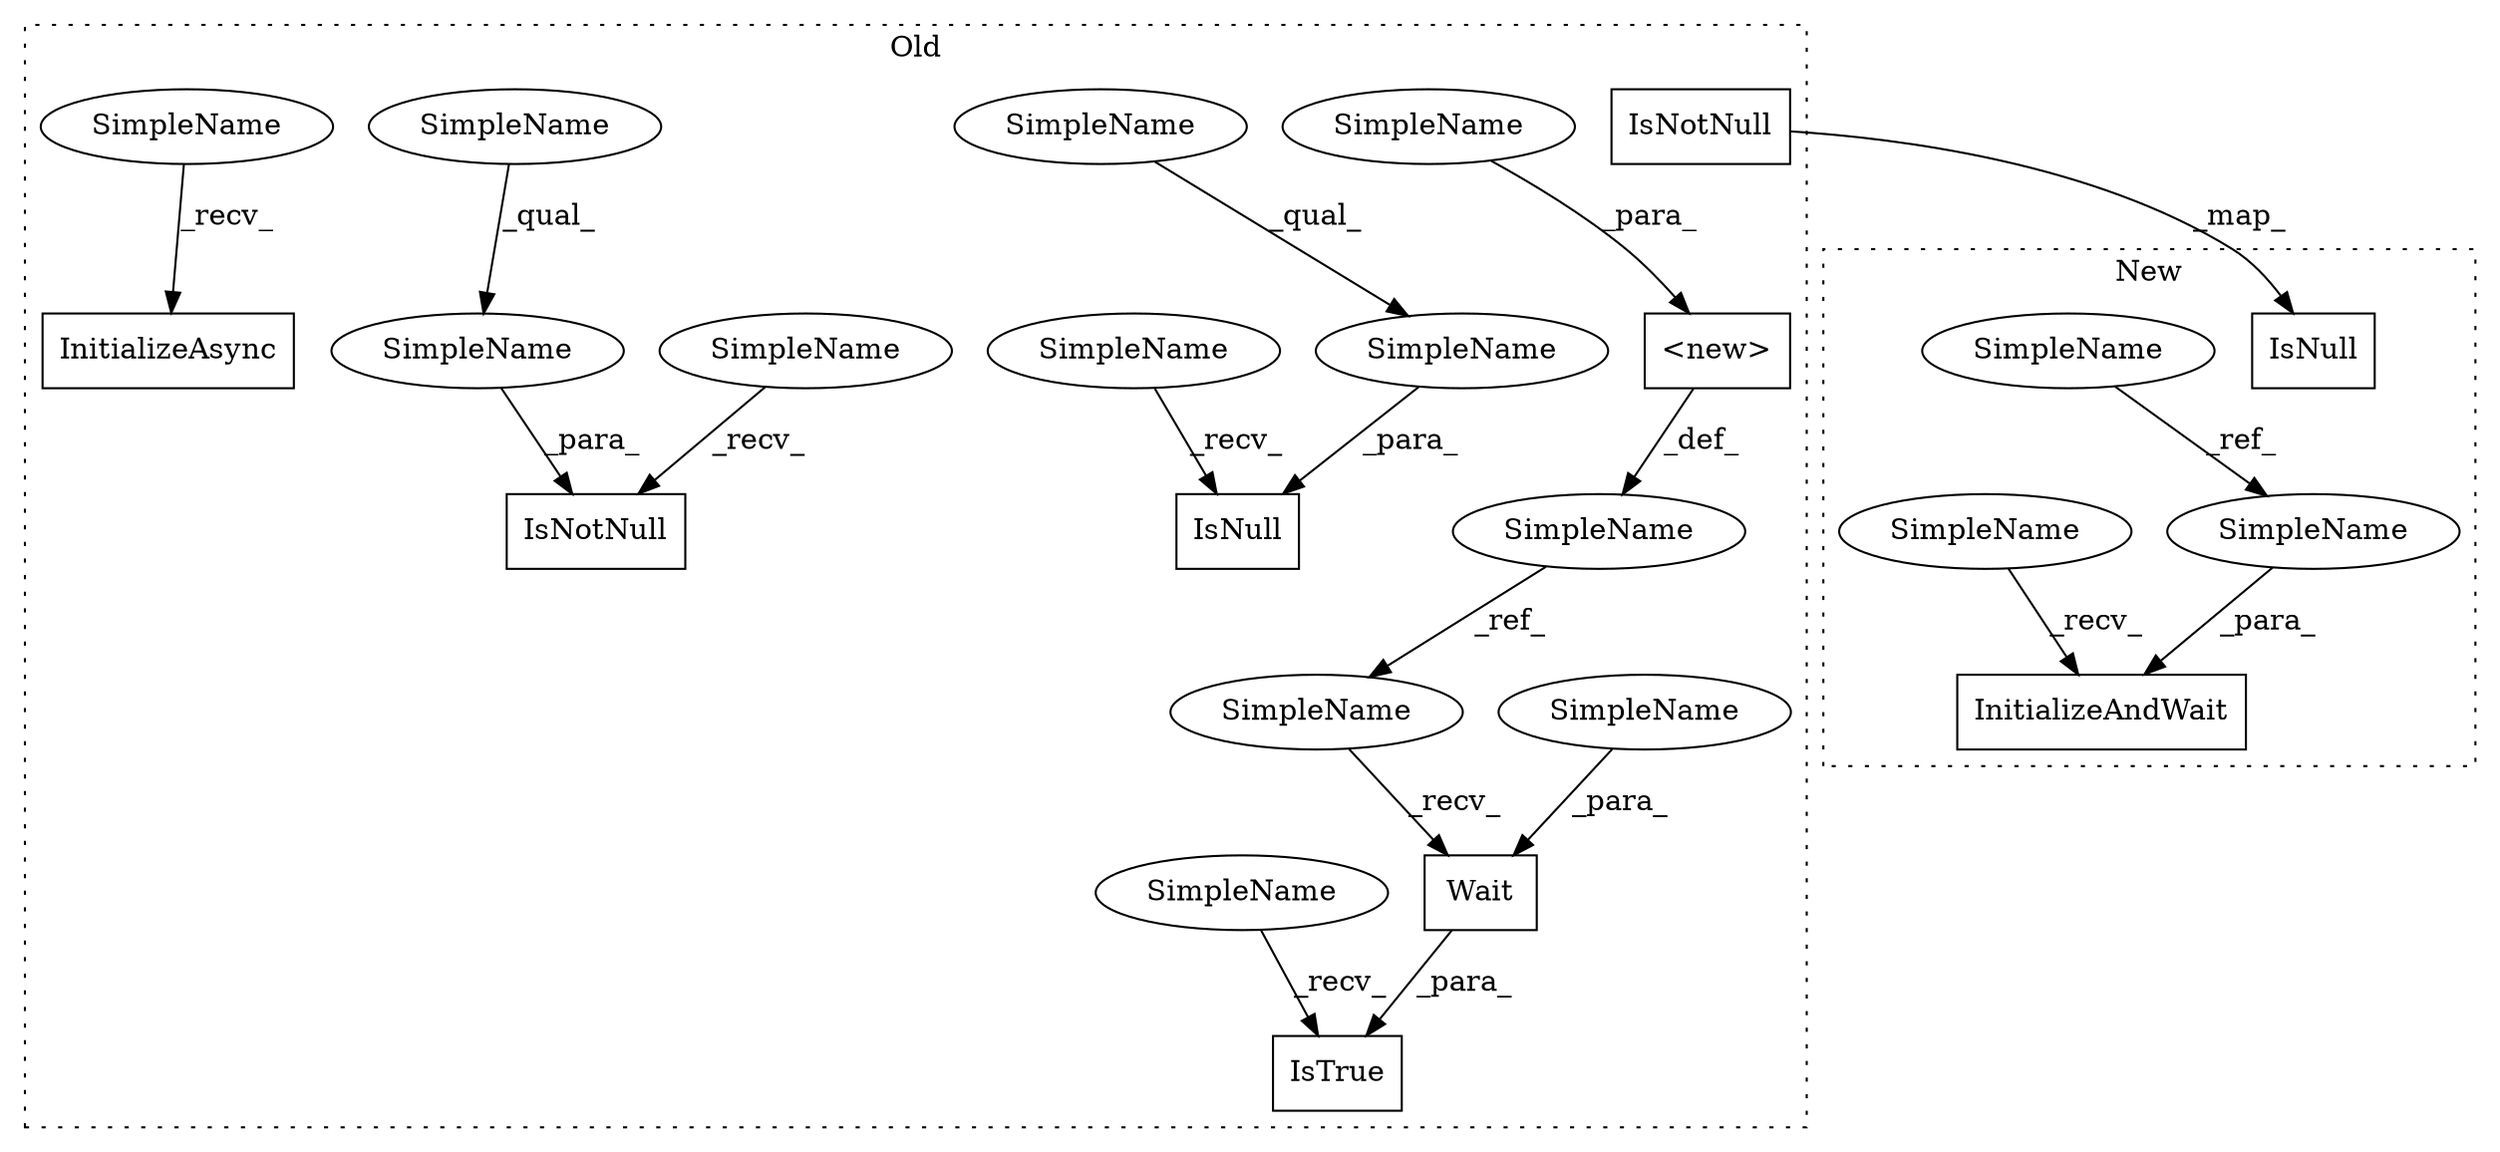 digraph G {
subgraph cluster0 {
1 [label="IsNotNull" a="32" s="4254,4279" l="10,1" shape="box"];
3 [label="IsNotNull" a="32" s="4033,4051" l="10,1" shape="box"];
4 [label="IsTrue" a="32" s="3835,3892" l="7,1" shape="box"];
5 [label="IsNull" a="32" s="3575,3590" l="7,1" shape="box"];
6 [label="SimpleName" a="42" s="3582" l="8" shape="ellipse"];
9 [label="SimpleName" a="42" s="4043" l="8" shape="ellipse"];
10 [label="<new>" a="14" s="3173,3210" l="25,8" shape="box"];
11 [label="SimpleName" a="42" s="3153" l="17" shape="ellipse"];
12 [label="Wait" a="32" s="3860,3884" l="5,8" shape="box"];
13 [label="SimpleName" a="42" s="3865" l="19" shape="ellipse"];
14 [label="SimpleName" a="42" s="3198" l="12" shape="ellipse"];
15 [label="InitializeAsync" a="32" s="3609" l="17" shape="box"];
17 [label="SimpleName" a="42" s="3828" l="6" shape="ellipse"];
18 [label="SimpleName" a="42" s="3568" l="6" shape="ellipse"];
19 [label="SimpleName" a="42" s="4026" l="6" shape="ellipse"];
20 [label="SimpleName" a="42" s="3842" l="17" shape="ellipse"];
22 [label="SimpleName" a="42" s="4043" l="3" shape="ellipse"];
23 [label="SimpleName" a="42" s="3582" l="3" shape="ellipse"];
24 [label="SimpleName" a="42" s="3605" l="3" shape="ellipse"];
label = "Old";
style="dotted";
}
subgraph cluster1 {
2 [label="IsNull" a="32" s="3519,3541" l="7,1" shape="box"];
7 [label="SimpleName" a="42" s="1334" l="3" shape="ellipse"];
8 [label="InitializeAndWait" a="32" s="3058,3079" l="18,1" shape="box"];
16 [label="SimpleName" a="42" s="3038" l="19" shape="ellipse"];
21 [label="SimpleName" a="42" s="3076" l="3" shape="ellipse"];
label = "New";
style="dotted";
}
1 -> 2 [label="_map_"];
6 -> 5 [label="_para_"];
7 -> 21 [label="_ref_"];
9 -> 3 [label="_para_"];
10 -> 11 [label="_def_"];
11 -> 20 [label="_ref_"];
12 -> 4 [label="_para_"];
13 -> 12 [label="_para_"];
14 -> 10 [label="_para_"];
16 -> 8 [label="_recv_"];
17 -> 4 [label="_recv_"];
18 -> 5 [label="_recv_"];
19 -> 3 [label="_recv_"];
20 -> 12 [label="_recv_"];
21 -> 8 [label="_para_"];
22 -> 9 [label="_qual_"];
23 -> 6 [label="_qual_"];
24 -> 15 [label="_recv_"];
}
